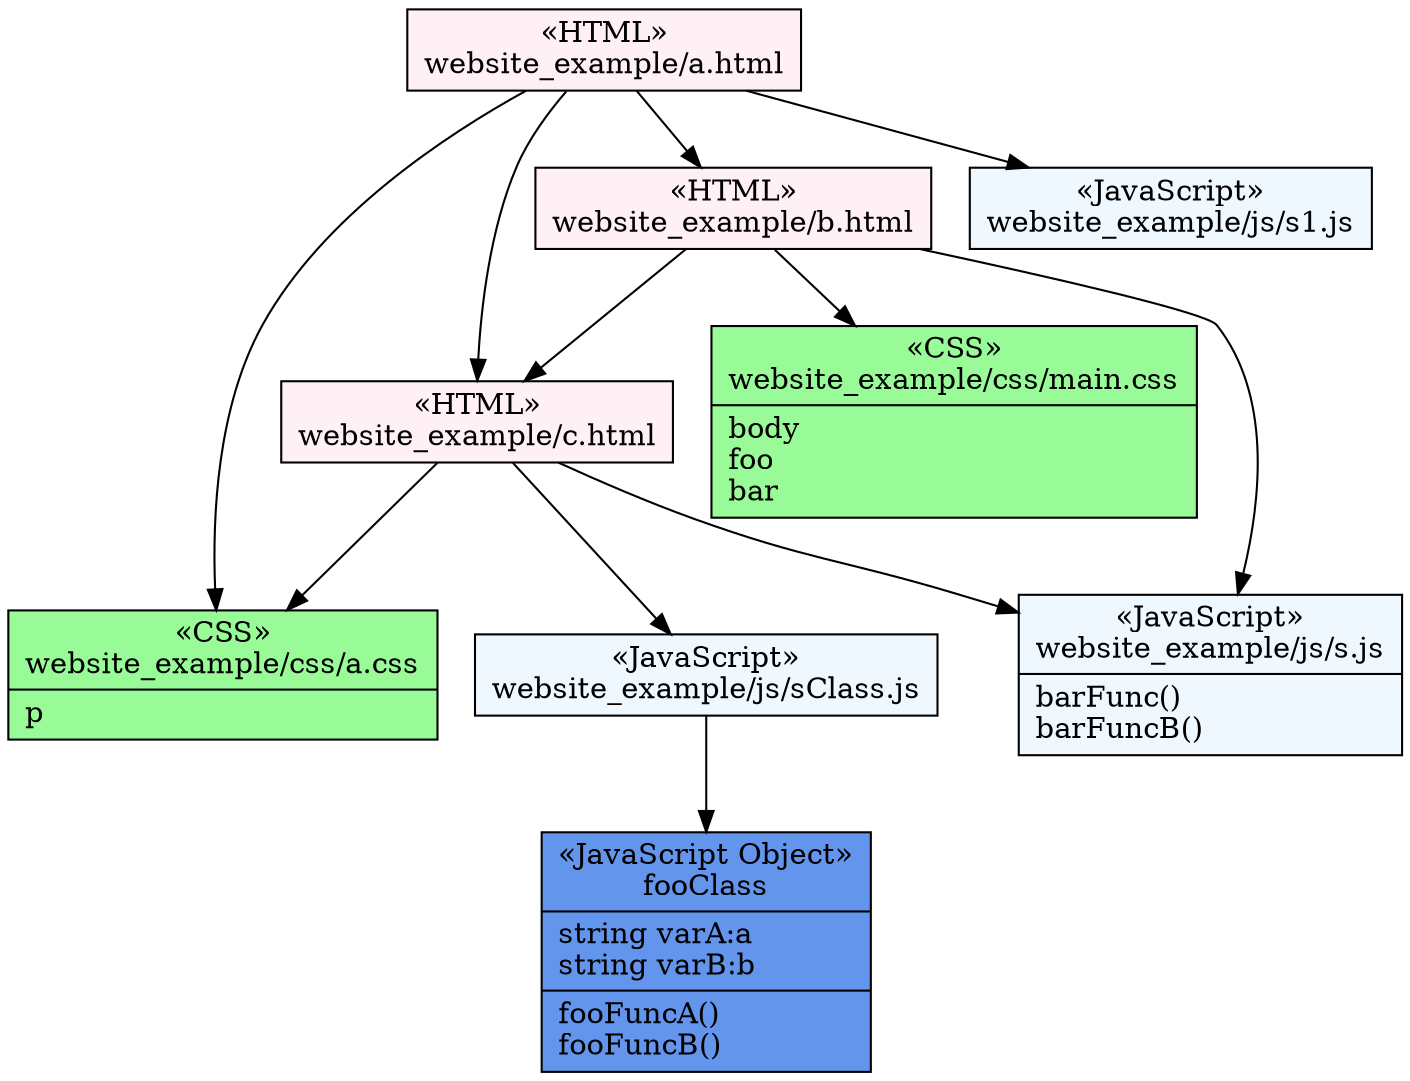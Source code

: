 digraph G {
	graph [splines=true];
	node [label="\N"];
	graph [bb="0,0,765,633"];
	n3 [label="{&laquo;CSS»\nwebsite_example/css/a.css|p\l}", shape=record, style=filled, fillcolor=palegreen, pos="83.41,387.17", rects="-0.089628,379.67,166.91,417.67 -0.089628,356.67,166.91,379.67", width="2.3125", height="0.86111"];
	n7 [label="{&laquo;CSS»\nwebsite_example/css/main.css|body\lfoo\lbar\l}", shape=record, style=filled, fillcolor=palegreen, pos="671.78,150.21", rects="578.28,157.71,765.28,195.71 578.28,104.71,765.28,157.71", width="2.5903", height="1.2778"];
	n0 [label="{&laquo;HTML»\nwebsite_example/a.html}", shape=record, style=filled, fillcolor=lavenderblush, pos="302.5,398.54", rects="228,379.54,377,417.54", width="2.0625", height="0.54167"];
	n5 [label="{&laquo;HTML»\nwebsite_example/c.html}", shape=record, style=filled, fillcolor=lavenderblush, pos="204.96,189.96", rects="129.96,170.96,279.96,208.96", width="2.0833", height="0.54167"];
	n1 [label="{&laquo;HTML»\nwebsite_example/b.html}", shape=record, style=filled, fillcolor=lavenderblush, pos="433.01,224.18", rects="357.51,205.18,508.51,243.18", width="2.0903", height="0.54167"];
	n6 [label="{&laquo;JavaScript»\nwebsite_example/js/s.js|barFunc()\lbarFuncB()\l}", shape=record, style=filled, fillcolor=aliceblue, pos="247.94,257.42", rects="174.44,257.42,321.44,295.42 174.44,219.42,321.44,257.42", width="2.0347", height="1.0694"];
	n2 [label="{&laquo;JavaScript»\nwebsite_example/js/s1.js}", shape=record, style=filled, fillcolor=aliceblue, pos="361.69,613.59", rects="284.69,594.59,438.69,632.59", width="2.1389", height="0.54167"];
	n4 [label="{&laquo;JavaScript»\nwebsite_example/js/sClass.js}", shape=record, style=filled, fillcolor=aliceblue, pos="174.35,142.94", rects="85.35,123.94,263.35,161.94", width="2.4722", height="0.54167"];
	n8 [label="{&laquo;JavaScript Object»\nfooClass|string varA:a\lstring varB:b\l|fooFuncA()\lfooFuncB()\l}", shape=record, style=filled, fillcolor=CornflowerBlue, pos="116.4,57.933", rects="50.901,76.933,181.9,114.93 50.901,38.933,181.9,76.933 50.901,0.93284,181.9,38.933", width="1.8125", height="1.5972"];
	n0 -> n1 [pos="e,418.68,243.33 316.97,379.22 340.25,348.11 386.12,286.83 412.68,251.34"];
	n1 -> n5 [pos="e,279.98,201.22 357.39,212.83 335.8,209.59 312.13,206.04 290.02,202.72"];
	n0 -> n5 [pos="e,175.94,209.15 260.27,379.46 229.34,362.95 189.68,335.83 171.24,298.62 156.25,268.37 155.23,251.83 171.45,218.11"];
	n0 -> n3 [pos="e,167.26,391.53 227.72,394.66 211.6,393.83 194.36,392.93 177.61,392.06"];
	n1 -> n7 [pos="e,578.03,179.25 494.5,205.13 517.04,198.15 543.22,190.04 568.43,182.23"];
	n5 -> n3 [pos="e,94.483,356.41 178.17,208.99 175.69,211.28 173.32,213.71 171.24,216.22 138.22,256.09 112.96,310.41 98.191,347.04"];
	n0 -> n2 [pos="e,356.44,594.55 307.75,417.63 318.17,455.49 341.51,540.28 353.79,584.89"];
	n1 -> n6 [pos="e,321.45,244.22 357.47,237.75 348.92,239.28 340.17,240.86 331.53,242.41"];
	n5 -> n6 [pos="e,223.58,219.19 217.16,209.11 217.48,209.61 217.8,210.11 218.12,210.62"];
	n5 -> n4 [pos="e,186.89,162.2 192.51,170.83 192.45,170.75 192.39,170.66 192.33,170.57"];
	n4 -> n8 [pos="e,155.26,114.94 161.2,123.65 161.14,123.57 161.08,123.48 161.02,123.39"];
}
